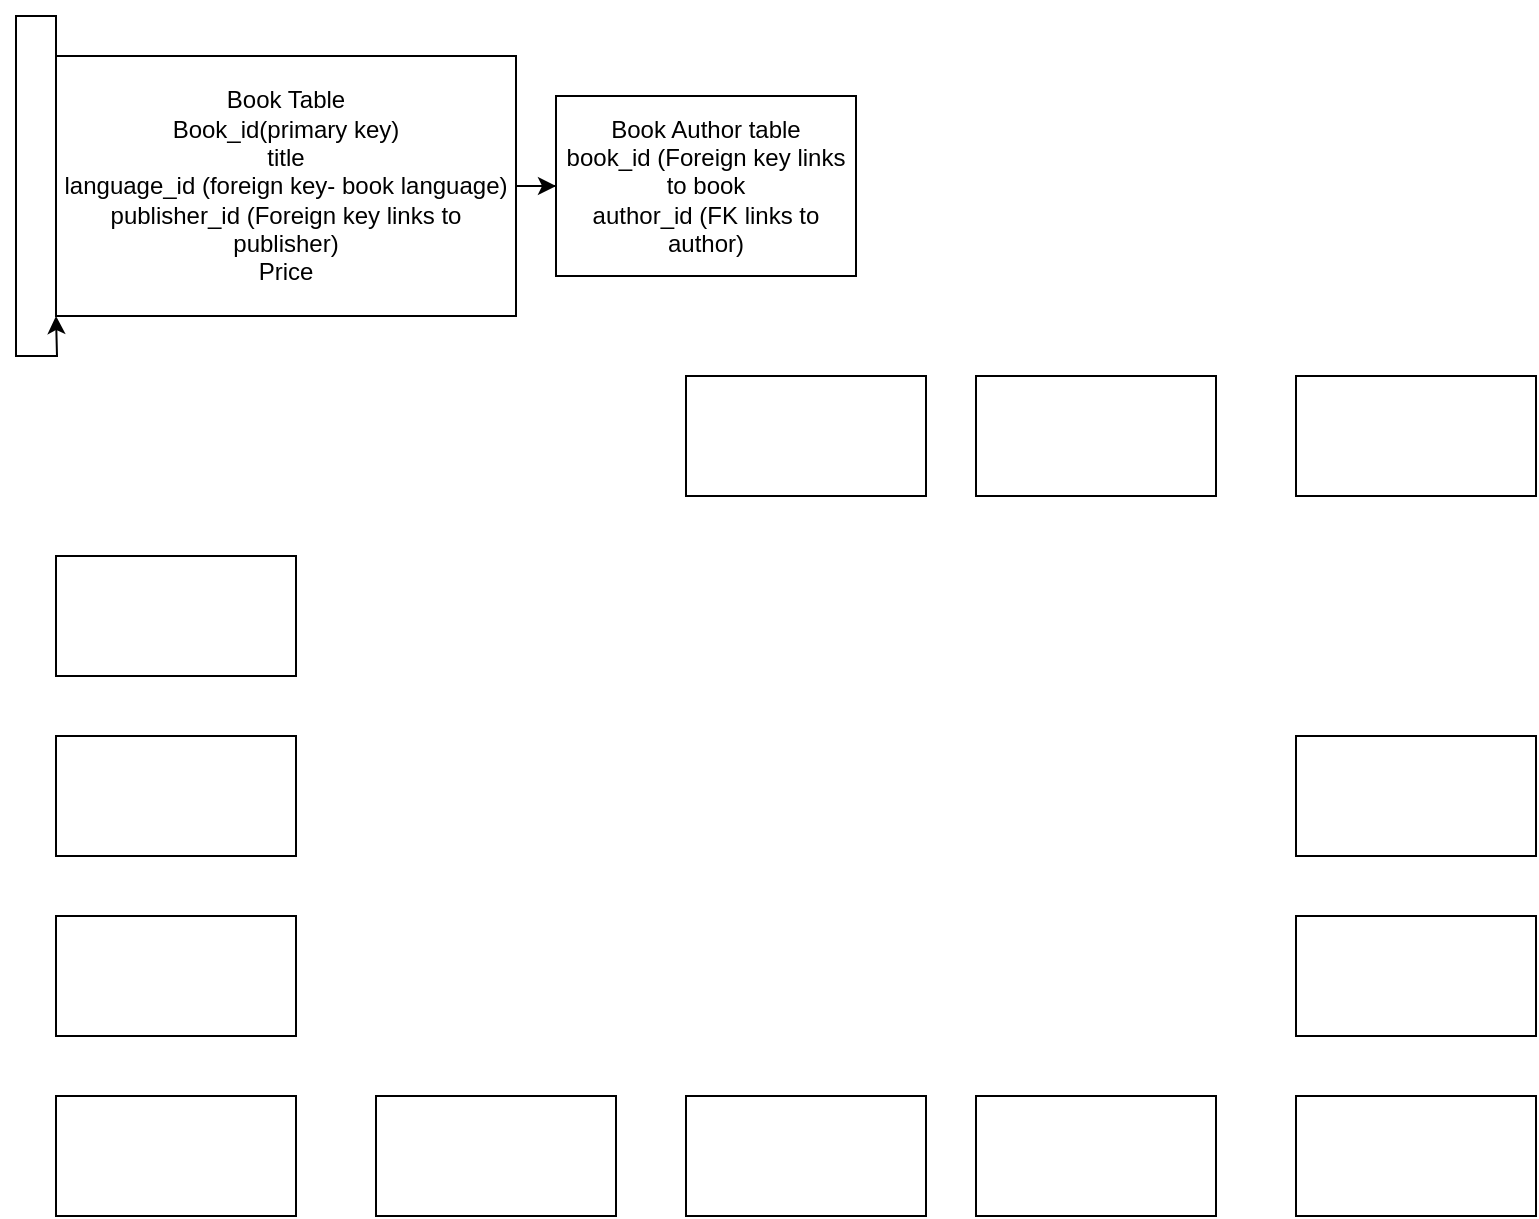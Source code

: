 <mxfile version="26.2.9">
  <diagram name="Page-1" id="vVcK6Z69ptN_cMEZQ-FN">
    <mxGraphModel dx="426" dy="1632" grid="1" gridSize="10" guides="1" tooltips="1" connect="1" arrows="1" fold="1" page="1" pageScale="1" pageWidth="850" pageHeight="1100" math="0" shadow="0">
      <root>
        <mxCell id="0" />
        <mxCell id="1" parent="0" />
        <mxCell id="g-SuGQ34lXMrxu17Pbmb-16" style="edgeStyle=orthogonalEdgeStyle;rounded=0;orthogonalLoop=1;jettySize=auto;html=1;exitX=0;exitY=0;exitDx=0;exitDy=0;" edge="1" parent="1" source="g-SuGQ34lXMrxu17Pbmb-1">
          <mxGeometry relative="1" as="geometry">
            <mxPoint x="50" y="-10" as="targetPoint" />
          </mxGeometry>
        </mxCell>
        <mxCell id="g-SuGQ34lXMrxu17Pbmb-17" value="" style="edgeStyle=orthogonalEdgeStyle;rounded=0;orthogonalLoop=1;jettySize=auto;html=1;" edge="1" parent="1" source="g-SuGQ34lXMrxu17Pbmb-1" target="g-SuGQ34lXMrxu17Pbmb-6">
          <mxGeometry relative="1" as="geometry" />
        </mxCell>
        <mxCell id="g-SuGQ34lXMrxu17Pbmb-1" value="Book Table&lt;div&gt;Book_id(primary key)&lt;br&gt;title&lt;/div&gt;&lt;div&gt;language_id (foreign key- book language)&lt;/div&gt;&lt;div&gt;publisher_id (Foreign key links to publisher)&lt;/div&gt;&lt;div&gt;Price&lt;/div&gt;" style="rounded=0;whiteSpace=wrap;html=1;" vertex="1" parent="1">
          <mxGeometry x="50" y="-140" width="230" height="130" as="geometry" />
        </mxCell>
        <mxCell id="g-SuGQ34lXMrxu17Pbmb-2" value="" style="rounded=0;whiteSpace=wrap;html=1;" vertex="1" parent="1">
          <mxGeometry x="50" y="200" width="120" height="60" as="geometry" />
        </mxCell>
        <mxCell id="g-SuGQ34lXMrxu17Pbmb-3" value="" style="rounded=0;whiteSpace=wrap;html=1;" vertex="1" parent="1">
          <mxGeometry x="50" y="110" width="120" height="60" as="geometry" />
        </mxCell>
        <mxCell id="g-SuGQ34lXMrxu17Pbmb-4" value="" style="rounded=0;whiteSpace=wrap;html=1;" vertex="1" parent="1">
          <mxGeometry x="50" y="290" width="120" height="60" as="geometry" />
        </mxCell>
        <mxCell id="g-SuGQ34lXMrxu17Pbmb-5" value="" style="rounded=0;whiteSpace=wrap;html=1;" vertex="1" parent="1">
          <mxGeometry x="50" y="380" width="120" height="60" as="geometry" />
        </mxCell>
        <mxCell id="g-SuGQ34lXMrxu17Pbmb-6" value="Book Author table&lt;div&gt;book_id (Foreign key links to book&lt;/div&gt;&lt;div&gt;author_id (FK links to author)&lt;/div&gt;" style="rounded=0;whiteSpace=wrap;html=1;" vertex="1" parent="1">
          <mxGeometry x="300" y="-120" width="150" height="90" as="geometry" />
        </mxCell>
        <mxCell id="g-SuGQ34lXMrxu17Pbmb-7" value="" style="rounded=0;whiteSpace=wrap;html=1;" vertex="1" parent="1">
          <mxGeometry x="365" y="20" width="120" height="60" as="geometry" />
        </mxCell>
        <mxCell id="g-SuGQ34lXMrxu17Pbmb-8" value="" style="rounded=0;whiteSpace=wrap;html=1;" vertex="1" parent="1">
          <mxGeometry x="510" y="20" width="120" height="60" as="geometry" />
        </mxCell>
        <mxCell id="g-SuGQ34lXMrxu17Pbmb-9" value="" style="rounded=0;whiteSpace=wrap;html=1;" vertex="1" parent="1">
          <mxGeometry x="670" y="20" width="120" height="60" as="geometry" />
        </mxCell>
        <mxCell id="g-SuGQ34lXMrxu17Pbmb-10" value="" style="rounded=0;whiteSpace=wrap;html=1;" vertex="1" parent="1">
          <mxGeometry x="670" y="200" width="120" height="60" as="geometry" />
        </mxCell>
        <mxCell id="g-SuGQ34lXMrxu17Pbmb-11" value="" style="rounded=0;whiteSpace=wrap;html=1;" vertex="1" parent="1">
          <mxGeometry x="365" y="380" width="120" height="60" as="geometry" />
        </mxCell>
        <mxCell id="g-SuGQ34lXMrxu17Pbmb-12" value="" style="rounded=0;whiteSpace=wrap;html=1;" vertex="1" parent="1">
          <mxGeometry x="670" y="290" width="120" height="60" as="geometry" />
        </mxCell>
        <mxCell id="g-SuGQ34lXMrxu17Pbmb-13" value="" style="rounded=0;whiteSpace=wrap;html=1;" vertex="1" parent="1">
          <mxGeometry x="670" y="380" width="120" height="60" as="geometry" />
        </mxCell>
        <mxCell id="g-SuGQ34lXMrxu17Pbmb-14" value="" style="rounded=0;whiteSpace=wrap;html=1;" vertex="1" parent="1">
          <mxGeometry x="510" y="380" width="120" height="60" as="geometry" />
        </mxCell>
        <mxCell id="g-SuGQ34lXMrxu17Pbmb-15" value="" style="rounded=0;whiteSpace=wrap;html=1;" vertex="1" parent="1">
          <mxGeometry x="210" y="380" width="120" height="60" as="geometry" />
        </mxCell>
      </root>
    </mxGraphModel>
  </diagram>
</mxfile>
